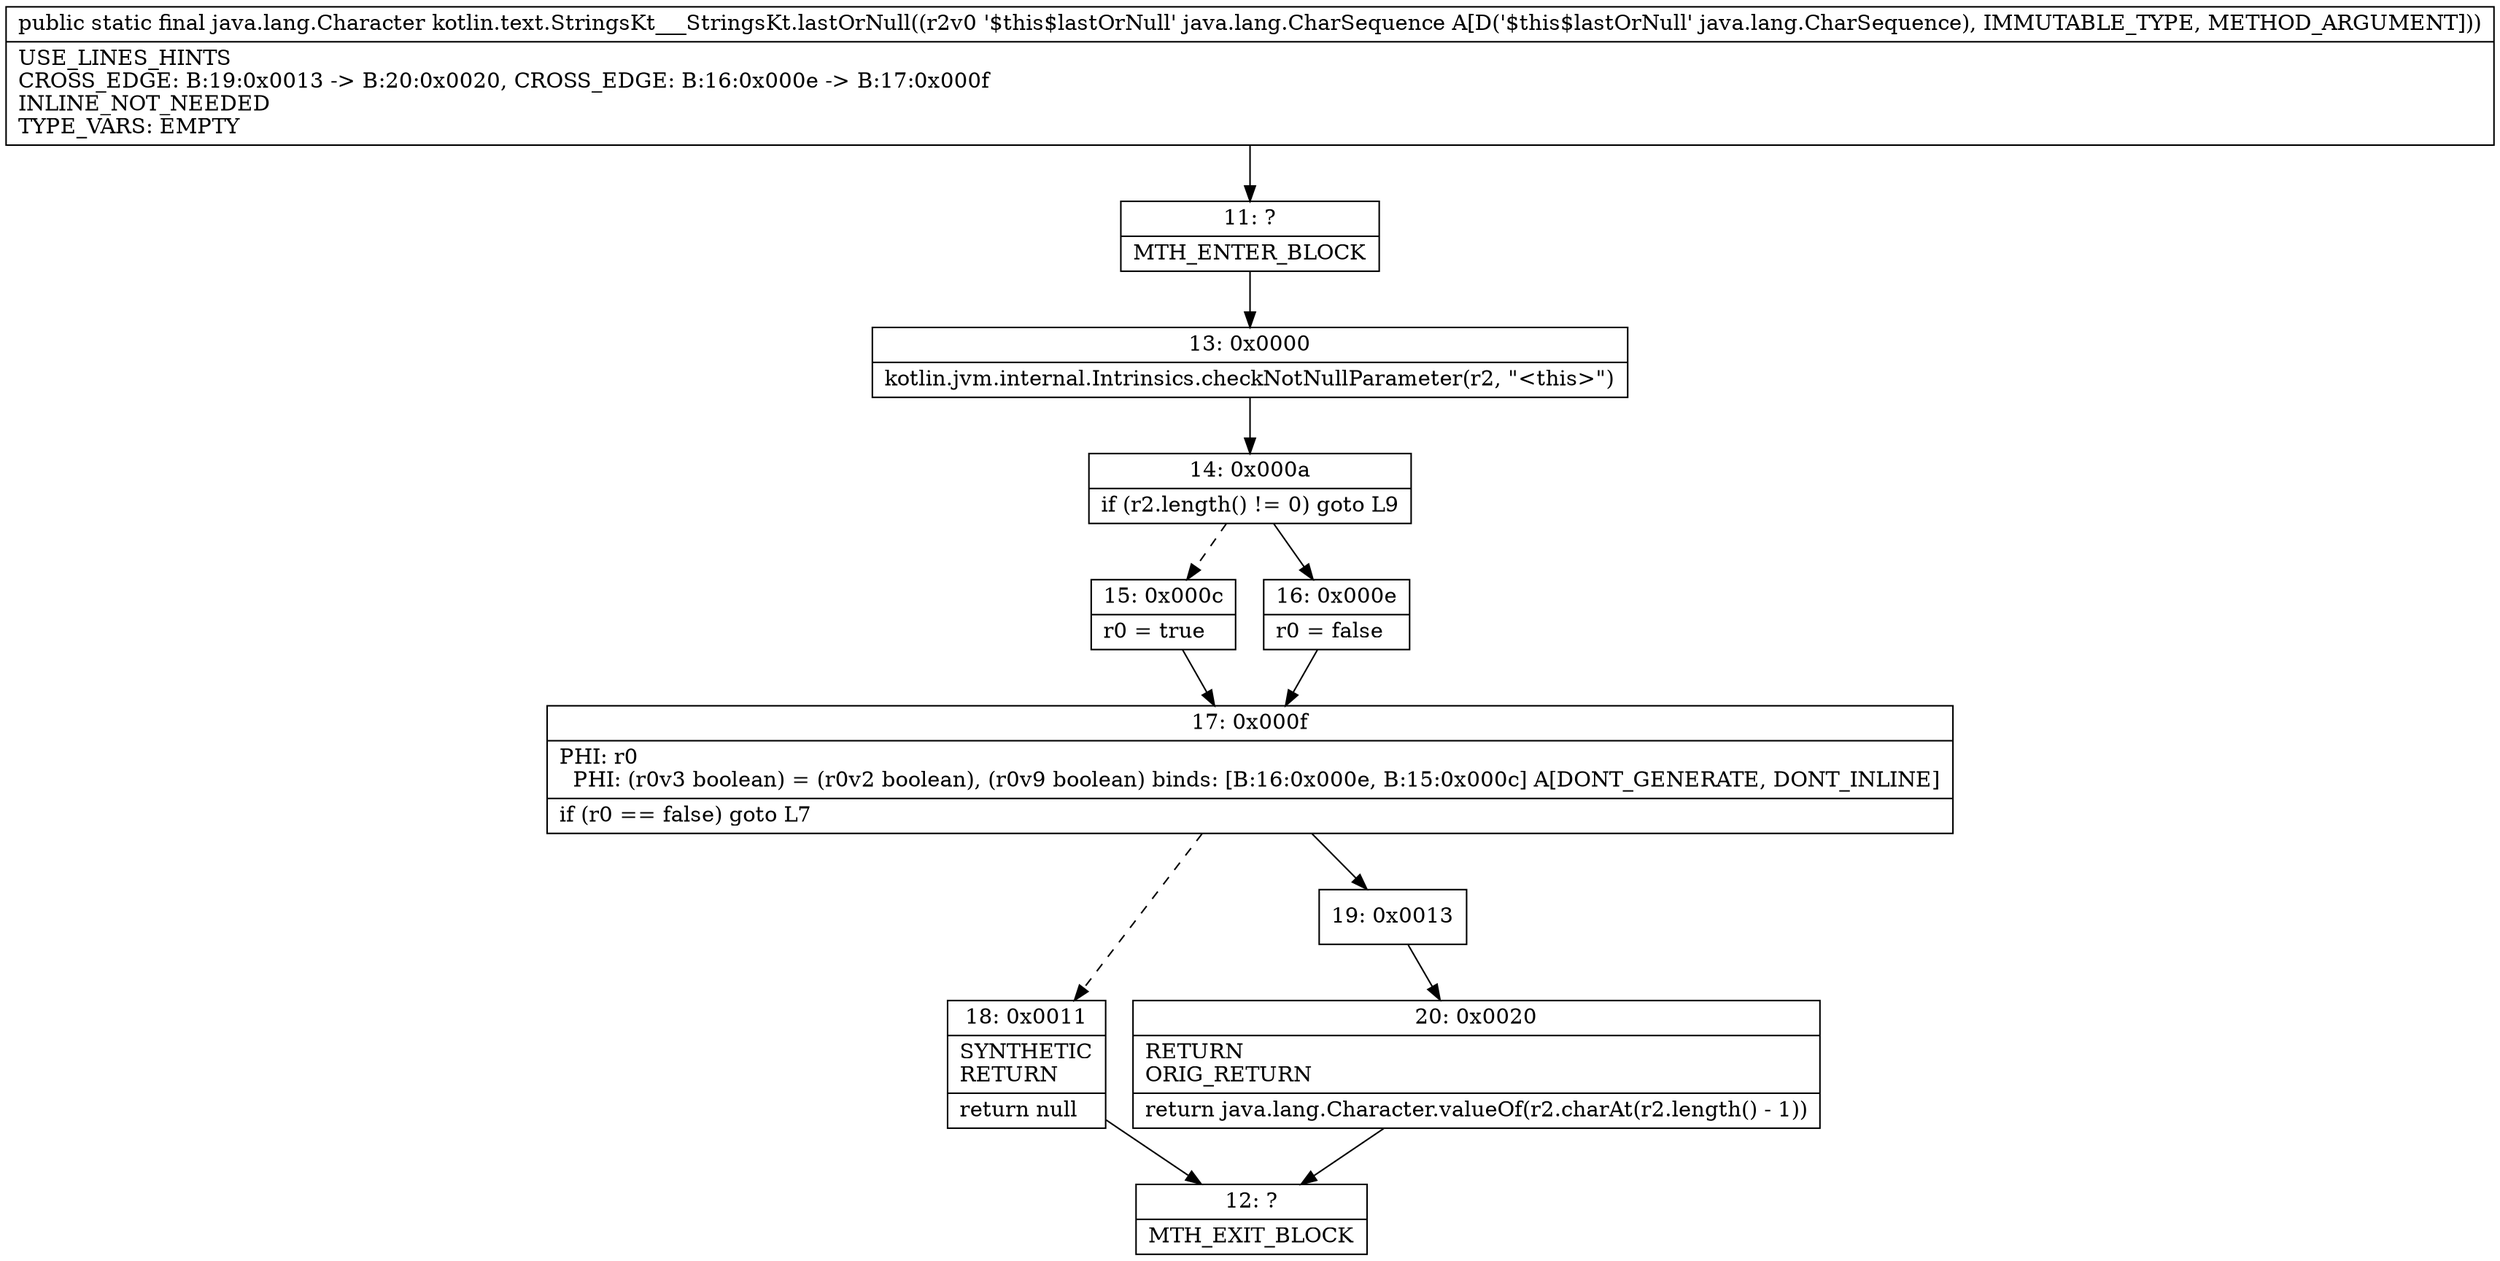 digraph "CFG forkotlin.text.StringsKt___StringsKt.lastOrNull(Ljava\/lang\/CharSequence;)Ljava\/lang\/Character;" {
Node_11 [shape=record,label="{11\:\ ?|MTH_ENTER_BLOCK\l}"];
Node_13 [shape=record,label="{13\:\ 0x0000|kotlin.jvm.internal.Intrinsics.checkNotNullParameter(r2, \"\<this\>\")\l}"];
Node_14 [shape=record,label="{14\:\ 0x000a|if (r2.length() != 0) goto L9\l}"];
Node_15 [shape=record,label="{15\:\ 0x000c|r0 = true\l}"];
Node_17 [shape=record,label="{17\:\ 0x000f|PHI: r0 \l  PHI: (r0v3 boolean) = (r0v2 boolean), (r0v9 boolean) binds: [B:16:0x000e, B:15:0x000c] A[DONT_GENERATE, DONT_INLINE]\l|if (r0 == false) goto L7\l}"];
Node_18 [shape=record,label="{18\:\ 0x0011|SYNTHETIC\lRETURN\l|return null\l}"];
Node_12 [shape=record,label="{12\:\ ?|MTH_EXIT_BLOCK\l}"];
Node_19 [shape=record,label="{19\:\ 0x0013}"];
Node_20 [shape=record,label="{20\:\ 0x0020|RETURN\lORIG_RETURN\l|return java.lang.Character.valueOf(r2.charAt(r2.length() \- 1))\l}"];
Node_16 [shape=record,label="{16\:\ 0x000e|r0 = false\l}"];
MethodNode[shape=record,label="{public static final java.lang.Character kotlin.text.StringsKt___StringsKt.lastOrNull((r2v0 '$this$lastOrNull' java.lang.CharSequence A[D('$this$lastOrNull' java.lang.CharSequence), IMMUTABLE_TYPE, METHOD_ARGUMENT]))  | USE_LINES_HINTS\lCROSS_EDGE: B:19:0x0013 \-\> B:20:0x0020, CROSS_EDGE: B:16:0x000e \-\> B:17:0x000f\lINLINE_NOT_NEEDED\lTYPE_VARS: EMPTY\l}"];
MethodNode -> Node_11;Node_11 -> Node_13;
Node_13 -> Node_14;
Node_14 -> Node_15[style=dashed];
Node_14 -> Node_16;
Node_15 -> Node_17;
Node_17 -> Node_18[style=dashed];
Node_17 -> Node_19;
Node_18 -> Node_12;
Node_19 -> Node_20;
Node_20 -> Node_12;
Node_16 -> Node_17;
}

